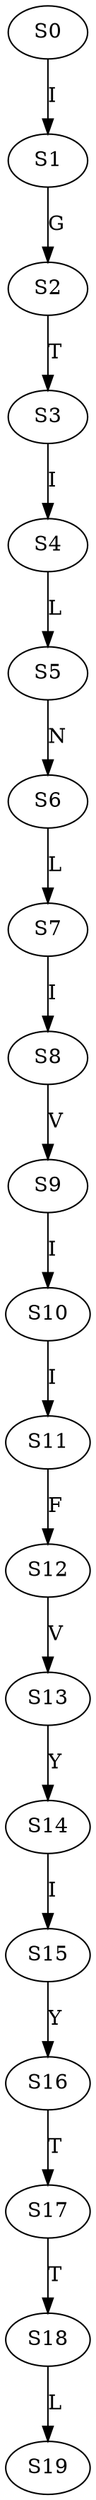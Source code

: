 strict digraph  {
	S0 -> S1 [ label = I ];
	S1 -> S2 [ label = G ];
	S2 -> S3 [ label = T ];
	S3 -> S4 [ label = I ];
	S4 -> S5 [ label = L ];
	S5 -> S6 [ label = N ];
	S6 -> S7 [ label = L ];
	S7 -> S8 [ label = I ];
	S8 -> S9 [ label = V ];
	S9 -> S10 [ label = I ];
	S10 -> S11 [ label = I ];
	S11 -> S12 [ label = F ];
	S12 -> S13 [ label = V ];
	S13 -> S14 [ label = Y ];
	S14 -> S15 [ label = I ];
	S15 -> S16 [ label = Y ];
	S16 -> S17 [ label = T ];
	S17 -> S18 [ label = T ];
	S18 -> S19 [ label = L ];
}
